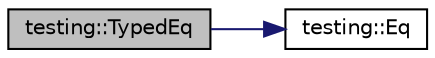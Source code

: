 digraph "testing::TypedEq"
{
  edge [fontname="Helvetica",fontsize="10",labelfontname="Helvetica",labelfontsize="10"];
  node [fontname="Helvetica",fontsize="10",shape=record];
  rankdir="LR";
  Node1797 [label="testing::TypedEq",height=0.2,width=0.4,color="black", fillcolor="grey75", style="filled", fontcolor="black"];
  Node1797 -> Node1798 [color="midnightblue",fontsize="10",style="solid",fontname="Helvetica"];
  Node1798 [label="testing::Eq",height=0.2,width=0.4,color="black", fillcolor="white", style="filled",URL="$d0/d75/namespacetesting.html#a0cb8ba7eae844c871eccb29e7c81635f"];
}
